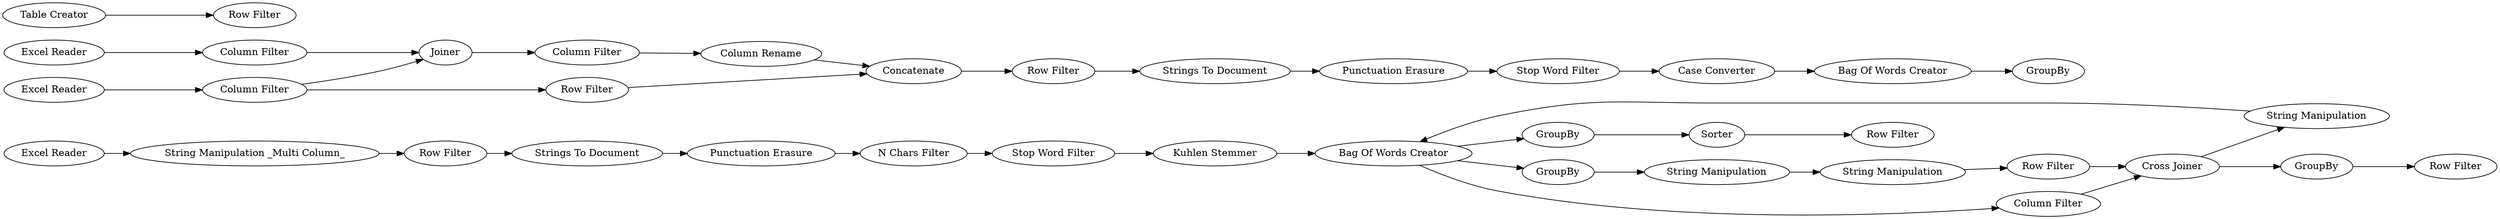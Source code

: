 digraph {
	1 [label="Excel Reader"]
	7 [label="String Manipulation"]
	8 [label="Row Filter"]
	12 [label=GroupBy]
	13 [label=Sorter]
	17 [label="Strings To Document"]
	20 [label="Row Filter"]
	23 [label="Excel Reader"]
	24 [label="Excel Reader"]
	26 [label="Column Filter"]
	27 [label="Column Filter"]
	28 [label=Joiner]
	29 [label="Column Filter"]
	31 [label="Column Rename"]
	32 [label=Concatenate]
	33 [label="Row Filter"]
	34 [label="Bag Of Words Creator"]
	35 [label="Strings To Document"]
	36 [label="Table Creator"]
	38 [label="Cross Joiner"]
	39 [label="Row Filter"]
	41 [label="Punctuation Erasure"]
	42 [label="Stop Word Filter"]
	43 [label=GroupBy]
	46 [label="Case Converter"]
	47 [label="Row Filter"]
	49 [label="String Manipulation _Multi Column_"]
	53 [label=GroupBy]
	54 [label="Row Filter"]
	3 [label="N Chars Filter"]
	5 [label="Punctuation Erasure"]
	6 [label="Stop Word Filter"]
	8 [label="Bag Of Words Creator"]
	9 [label="Kuhlen Stemmer"]
	57 [label="String Manipulation"]
	58 [label="Column Filter"]
	60 [label="String Manipulation"]
	61 [label="Row Filter"]
	62 [label=GroupBy]
	63 [label="Row Filter"]
	3 -> 6
	5 -> 3
	6 -> 9
	9 -> 8
	1 -> 49
	7 -> 8
	8 -> 12
	12 -> 13
	13 -> 20
	17 -> 5
	23 -> 26
	24 -> 27
	26 -> 28
	27 -> 28
	27 -> 39
	28 -> 29
	29 -> 31
	31 -> 32
	32 -> 33
	33 -> 35
	34 -> 43
	35 -> 41
	36 -> 47
	38 -> 7
	38 -> 62
	39 -> 32
	41 -> 42
	42 -> 46
	46 -> 34
	49 -> 54
	53 -> 57
	54 -> 17
	8 -> 58
	8 -> 53
	57 -> 60
	58 -> 38
	60 -> 61
	61 -> 38
	62 -> 63
	rankdir=LR
}
